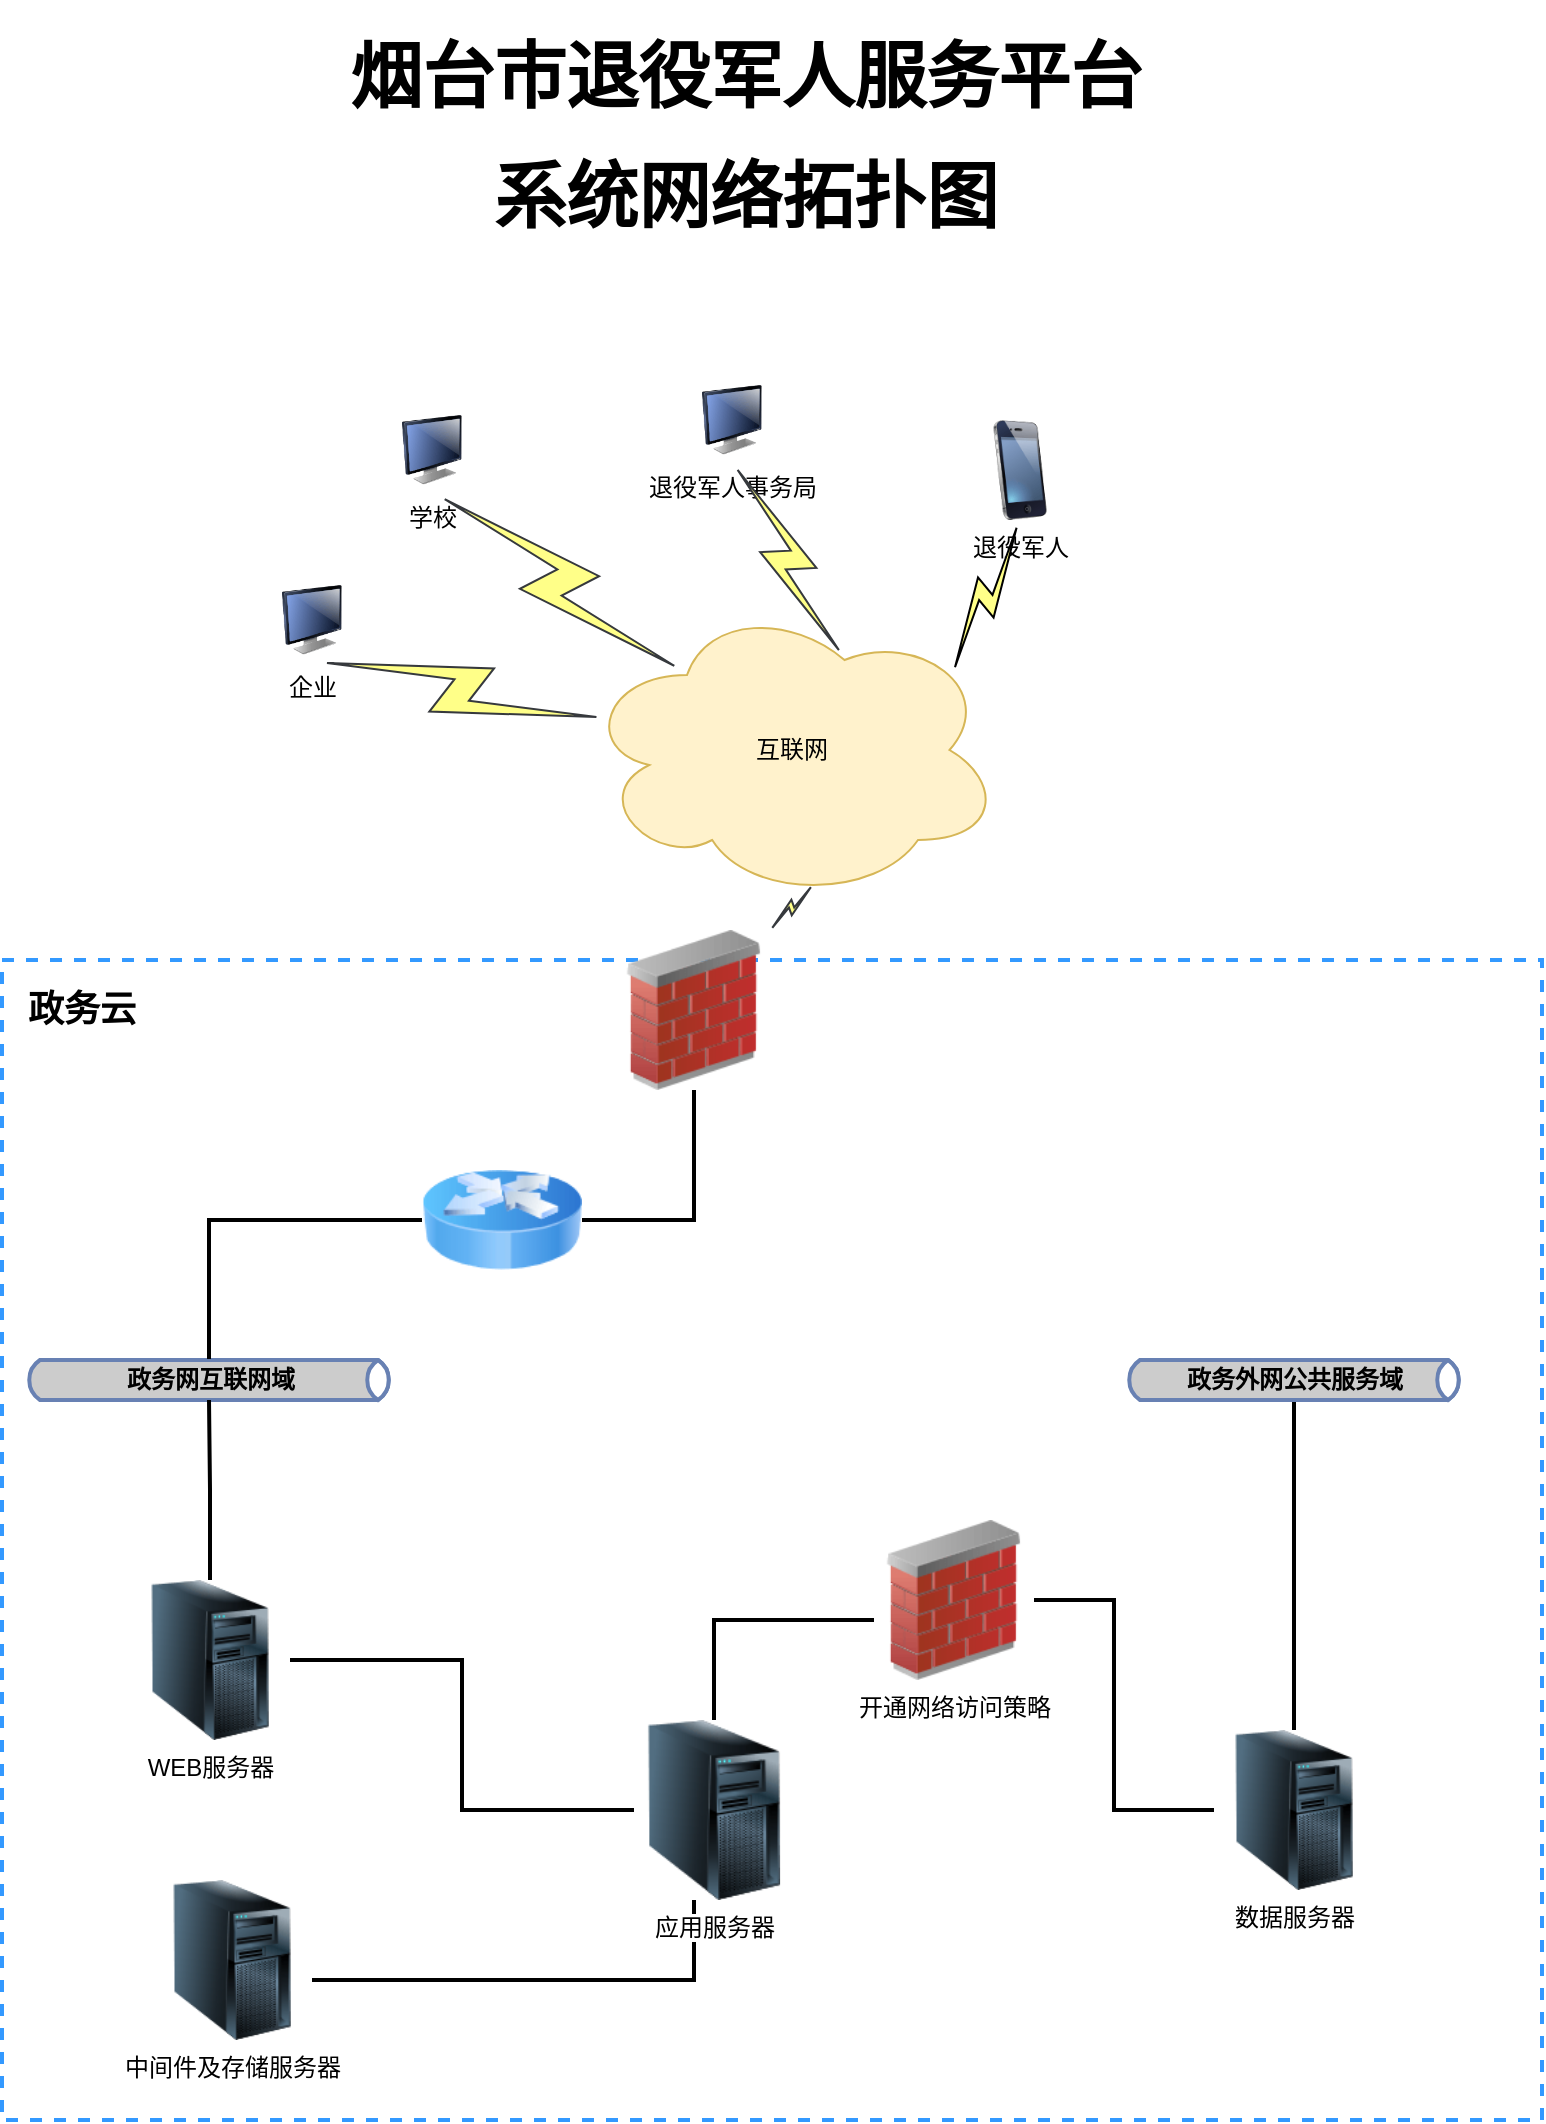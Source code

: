<mxfile version="21.0.2" type="github">
  <diagram name="第 1 页" id="vV2zMbp7ZWFQ6nNkdyA2">
    <mxGraphModel dx="1434" dy="-261" grid="1" gridSize="10" guides="1" tooltips="1" connect="1" arrows="1" fold="1" page="1" pageScale="1" pageWidth="827" pageHeight="1169" math="0" shadow="0">
      <root>
        <mxCell id="0" />
        <mxCell id="1" parent="0" />
        <mxCell id="wmdig9cED4wvvsoljVP5-1" value="" style="rounded=0;whiteSpace=wrap;html=1;dashed=1;fillColor=none;align=left;strokeWidth=2;strokeColor=#3399FF;" parent="1" vertex="1">
          <mxGeometry x="34" y="1840" width="770" height="580" as="geometry" />
        </mxCell>
        <mxCell id="wmdig9cED4wvvsoljVP5-2" value="&lt;h1&gt;&lt;b&gt;&lt;font style=&quot;font-size: 36px;&quot;&gt;烟台市退役军人服务平台&lt;/font&gt;&lt;/b&gt;&lt;/h1&gt;&lt;div&gt;&lt;b&gt;&lt;font style=&quot;font-size: 36px;&quot;&gt;系统网络拓扑图&lt;/font&gt;&lt;/b&gt;&lt;/div&gt;" style="text;html=1;strokeColor=none;fillColor=none;align=center;verticalAlign=middle;whiteSpace=wrap;rounded=0;" parent="1" vertex="1">
          <mxGeometry x="178" y="1380" width="456" height="80" as="geometry" />
        </mxCell>
        <mxCell id="wmdig9cED4wvvsoljVP5-3" style="edgeStyle=orthogonalEdgeStyle;rounded=0;orthogonalLoop=1;jettySize=auto;html=1;strokeColor=#000000;strokeWidth=2;fontColor=#000000;endArrow=none;endFill=0;" parent="1" source="wmdig9cED4wvvsoljVP5-4" target="wmdig9cED4wvvsoljVP5-20" edge="1">
          <mxGeometry relative="1" as="geometry">
            <Array as="points">
              <mxPoint x="380" y="1970" />
            </Array>
          </mxGeometry>
        </mxCell>
        <mxCell id="wmdig9cED4wvvsoljVP5-4" value="" style="image;html=1;image=img/lib/clip_art/networking/Firewall_02_128x128.png" parent="1" vertex="1">
          <mxGeometry x="340" y="1825" width="80" height="80" as="geometry" />
        </mxCell>
        <mxCell id="wmdig9cED4wvvsoljVP5-5" value="退役军人事务局" style="image;html=1;image=img/lib/clip_art/computers/Monitor_128x128.png" parent="1" vertex="1">
          <mxGeometry x="384" y="1550" width="30" height="40" as="geometry" />
        </mxCell>
        <mxCell id="wmdig9cED4wvvsoljVP5-6" value="学校" style="image;html=1;image=img/lib/clip_art/computers/Monitor_128x128.png" parent="1" vertex="1">
          <mxGeometry x="234" y="1565" width="30" height="40" as="geometry" />
        </mxCell>
        <mxCell id="wmdig9cED4wvvsoljVP5-7" value="企业" style="image;html=1;image=img/lib/clip_art/computers/Monitor_128x128.png" parent="1" vertex="1">
          <mxGeometry x="174" y="1650" width="30" height="40" as="geometry" />
        </mxCell>
        <mxCell id="wmdig9cED4wvvsoljVP5-8" value="退役军人" style="image;html=1;image=img/lib/clip_art/telecommunication/iPhone_128x128.png" parent="1" vertex="1">
          <mxGeometry x="518" y="1570" width="50" height="50" as="geometry" />
        </mxCell>
        <mxCell id="wmdig9cED4wvvsoljVP5-9" value="互联网" style="ellipse;shape=cloud;whiteSpace=wrap;html=1;fillColor=#fff2cc;strokeColor=#d6b656;" parent="1" vertex="1">
          <mxGeometry x="324" y="1660" width="210" height="150" as="geometry" />
        </mxCell>
        <mxCell id="wmdig9cED4wvvsoljVP5-10" value="" style="html=1;outlineConnect=0;fillColor=#ffff88;strokeColor=#36393d;gradientDirection=north;strokeWidth=1;shape=mxgraph.networks.comm_link_edge;html=1;rounded=0;entryX=0.5;entryY=1;entryDx=0;entryDy=0;exitX=0.625;exitY=0.2;exitDx=0;exitDy=0;exitPerimeter=0;" parent="1" source="wmdig9cED4wvvsoljVP5-9" target="wmdig9cED4wvvsoljVP5-5" edge="1">
          <mxGeometry width="100" height="100" relative="1" as="geometry">
            <mxPoint x="224" y="1850" as="sourcePoint" />
            <mxPoint x="254" y="1700" as="targetPoint" />
          </mxGeometry>
        </mxCell>
        <mxCell id="wmdig9cED4wvvsoljVP5-11" value="" style="html=1;outlineConnect=0;fillColor=#ffff88;strokeColor=default;gradientDirection=north;strokeWidth=1;shape=mxgraph.networks.comm_link_edge;html=1;rounded=0;entryX=0.5;entryY=1;entryDx=0;entryDy=0;exitX=0.88;exitY=0.25;exitDx=0;exitDy=0;exitPerimeter=0;" parent="1" source="wmdig9cED4wvvsoljVP5-9" target="wmdig9cED4wvvsoljVP5-8" edge="1">
          <mxGeometry width="100" height="100" relative="1" as="geometry">
            <mxPoint x="600.25" y="1740" as="sourcePoint" />
            <mxPoint x="584" y="1620" as="targetPoint" />
          </mxGeometry>
        </mxCell>
        <mxCell id="wmdig9cED4wvvsoljVP5-12" value="" style="html=1;outlineConnect=0;fillColor=#ffff88;strokeColor=#36393d;gradientDirection=north;strokeWidth=1;shape=mxgraph.networks.comm_link_edge;html=1;rounded=0;entryX=0.5;entryY=1;entryDx=0;entryDy=0;exitX=0.07;exitY=0.4;exitDx=0;exitDy=0;exitPerimeter=0;" parent="1" source="wmdig9cED4wvvsoljVP5-9" target="wmdig9cED4wvvsoljVP5-7" edge="1">
          <mxGeometry width="100" height="100" relative="1" as="geometry">
            <mxPoint x="220.25" y="1815" as="sourcePoint" />
            <mxPoint x="204" y="1695" as="targetPoint" />
          </mxGeometry>
        </mxCell>
        <mxCell id="wmdig9cED4wvvsoljVP5-13" value="" style="html=1;outlineConnect=0;fillColor=#ffff88;strokeColor=#36393d;gradientDirection=north;strokeWidth=1;shape=mxgraph.networks.comm_link_edge;html=1;rounded=0;entryX=0.5;entryY=1;entryDx=0;entryDy=0;exitX=0.25;exitY=0.25;exitDx=0;exitDy=0;exitPerimeter=0;" parent="1" source="wmdig9cED4wvvsoljVP5-9" target="wmdig9cED4wvvsoljVP5-6" edge="1">
          <mxGeometry width="100" height="100" relative="1" as="geometry">
            <mxPoint x="445.25" y="1740" as="sourcePoint" />
            <mxPoint x="429" y="1620" as="targetPoint" />
          </mxGeometry>
        </mxCell>
        <mxCell id="wmdig9cED4wvvsoljVP5-14" value="" style="html=1;outlineConnect=0;fillColor=#ffff88;strokeColor=#36393d;gradientDirection=north;strokeWidth=1;shape=mxgraph.networks.comm_link_edge;html=1;rounded=0;entryX=0.55;entryY=0.95;entryDx=0;entryDy=0;entryPerimeter=0;" parent="1" source="wmdig9cED4wvvsoljVP5-4" target="wmdig9cED4wvvsoljVP5-9" edge="1">
          <mxGeometry width="100" height="100" relative="1" as="geometry">
            <mxPoint x="343.106" y="1900" as="sourcePoint" />
            <mxPoint x="374" y="1830" as="targetPoint" />
          </mxGeometry>
        </mxCell>
        <mxCell id="wmdig9cED4wvvsoljVP5-16" value="&lt;b&gt;政务网互联网域&lt;/b&gt;" style="html=1;outlineConnect=0;fillColor=#CCCCCC;strokeColor=#6881B3;gradientColor=none;gradientDirection=north;strokeWidth=2;shape=mxgraph.networks.bus;gradientColor=none;gradientDirection=north;fontColor=#000000;perimeter=backbonePerimeter;backboneSize=20;" parent="1" vertex="1">
          <mxGeometry x="45" y="2040" width="185" height="20" as="geometry" />
        </mxCell>
        <mxCell id="wmdig9cED4wvvsoljVP5-17" style="edgeStyle=orthogonalEdgeStyle;rounded=0;orthogonalLoop=1;jettySize=auto;html=1;exitX=0.5;exitY=0;exitDx=0;exitDy=0;strokeColor=#000000;strokeWidth=2;fontColor=#000000;endArrow=none;endFill=0;" parent="1" source="wmdig9cED4wvvsoljVP5-18" target="wmdig9cED4wvvsoljVP5-16" edge="1">
          <mxGeometry relative="1" as="geometry" />
        </mxCell>
        <mxCell id="X8PI-VGRUF0kSfmnywWV-5" style="edgeStyle=orthogonalEdgeStyle;rounded=0;orthogonalLoop=1;jettySize=auto;html=1;strokeWidth=2;endArrow=none;endFill=0;" edge="1" parent="1" source="wmdig9cED4wvvsoljVP5-18" target="wmdig9cED4wvvsoljVP5-23">
          <mxGeometry relative="1" as="geometry" />
        </mxCell>
        <mxCell id="wmdig9cED4wvvsoljVP5-18" value="WEB服务器" style="image;html=1;image=img/lib/clip_art/computers/Server_Tower_128x128.png;fontColor=#000000;" parent="1" vertex="1">
          <mxGeometry x="98" y="2150" width="80" height="80" as="geometry" />
        </mxCell>
        <mxCell id="wmdig9cED4wvvsoljVP5-19" style="edgeStyle=orthogonalEdgeStyle;rounded=0;orthogonalLoop=1;jettySize=auto;html=1;strokeColor=#000000;strokeWidth=2;fontColor=#000000;endArrow=none;endFill=0;" parent="1" source="wmdig9cED4wvvsoljVP5-20" target="wmdig9cED4wvvsoljVP5-16" edge="1">
          <mxGeometry relative="1" as="geometry" />
        </mxCell>
        <mxCell id="wmdig9cED4wvvsoljVP5-20" value="" style="image;html=1;image=img/lib/clip_art/networking/Router_Icon_128x128.png" parent="1" vertex="1">
          <mxGeometry x="244" y="1930" width="80" height="80" as="geometry" />
        </mxCell>
        <mxCell id="wmdig9cED4wvvsoljVP5-22" style="edgeStyle=orthogonalEdgeStyle;rounded=0;orthogonalLoop=1;jettySize=auto;html=1;strokeColor=#000000;strokeWidth=2;fontSize=12;fontColor=#000000;endArrow=none;endFill=0;" parent="1" source="wmdig9cED4wvvsoljVP5-23" target="wmdig9cED4wvvsoljVP5-30" edge="1">
          <mxGeometry relative="1" as="geometry">
            <Array as="points">
              <mxPoint x="390" y="2170" />
            </Array>
          </mxGeometry>
        </mxCell>
        <mxCell id="X8PI-VGRUF0kSfmnywWV-7" style="edgeStyle=orthogonalEdgeStyle;rounded=0;orthogonalLoop=1;jettySize=auto;html=1;endArrow=none;endFill=0;strokeWidth=2;" edge="1" parent="1" source="wmdig9cED4wvvsoljVP5-23" target="X8PI-VGRUF0kSfmnywWV-1">
          <mxGeometry relative="1" as="geometry">
            <Array as="points">
              <mxPoint x="380" y="2350" />
            </Array>
          </mxGeometry>
        </mxCell>
        <mxCell id="wmdig9cED4wvvsoljVP5-23" value="应用服务器" style="image;html=1;image=img/lib/clip_art/computers/Server_Tower_128x128.png;fontColor=#000000;" parent="1" vertex="1">
          <mxGeometry x="350" y="2220" width="80" height="90" as="geometry" />
        </mxCell>
        <mxCell id="wmdig9cED4wvvsoljVP5-25" value="政务云" style="text;html=1;strokeColor=none;fillColor=none;align=center;verticalAlign=middle;whiteSpace=wrap;rounded=0;fontColor=#000000;fontStyle=1;fontSize=18;" parent="1" vertex="1">
          <mxGeometry x="44" y="1850" width="60" height="30" as="geometry" />
        </mxCell>
        <mxCell id="wmdig9cED4wvvsoljVP5-26" style="edgeStyle=orthogonalEdgeStyle;rounded=0;orthogonalLoop=1;jettySize=auto;html=1;strokeColor=#000000;strokeWidth=2;fontSize=12;fontColor=#000000;endArrow=none;endFill=0;" parent="1" source="wmdig9cED4wvvsoljVP5-27" target="wmdig9cED4wvvsoljVP5-30" edge="1">
          <mxGeometry relative="1" as="geometry">
            <Array as="points">
              <mxPoint x="590" y="2265" />
              <mxPoint x="590" y="2160" />
            </Array>
          </mxGeometry>
        </mxCell>
        <mxCell id="wmdig9cED4wvvsoljVP5-27" value="数据服务器" style="image;html=1;image=img/lib/clip_art/computers/Server_Tower_128x128.png;fontColor=#000000;" parent="1" vertex="1">
          <mxGeometry x="640" y="2225" width="80" height="80" as="geometry" />
        </mxCell>
        <mxCell id="wmdig9cED4wvvsoljVP5-28" style="edgeStyle=orthogonalEdgeStyle;rounded=0;orthogonalLoop=1;jettySize=auto;html=1;strokeColor=#000000;strokeWidth=2;fontSize=12;fontColor=#000000;endArrow=none;endFill=0;" parent="1" source="wmdig9cED4wvvsoljVP5-29" target="wmdig9cED4wvvsoljVP5-27" edge="1">
          <mxGeometry relative="1" as="geometry" />
        </mxCell>
        <mxCell id="wmdig9cED4wvvsoljVP5-29" value="&lt;b&gt;政务外网公共服务域&lt;/b&gt;" style="html=1;outlineConnect=0;fillColor=#CCCCCC;strokeColor=#6881B3;gradientColor=none;gradientDirection=north;strokeWidth=2;shape=mxgraph.networks.bus;gradientColor=none;gradientDirection=north;fontColor=#000000;perimeter=backbonePerimeter;backboneSize=20;" parent="1" vertex="1">
          <mxGeometry x="595" y="2040" width="170" height="20" as="geometry" />
        </mxCell>
        <mxCell id="wmdig9cED4wvvsoljVP5-30" value="开通网络访问策略" style="image;html=1;image=img/lib/clip_art/networking/Firewall_02_128x128.png" parent="1" vertex="1">
          <mxGeometry x="470" y="2120" width="80" height="80" as="geometry" />
        </mxCell>
        <mxCell id="X8PI-VGRUF0kSfmnywWV-1" value="中间件及存储服务器" style="image;html=1;image=img/lib/clip_art/computers/Server_Tower_128x128.png;fontColor=#000000;" vertex="1" parent="1">
          <mxGeometry x="109" y="2300" width="80" height="80" as="geometry" />
        </mxCell>
      </root>
    </mxGraphModel>
  </diagram>
</mxfile>
